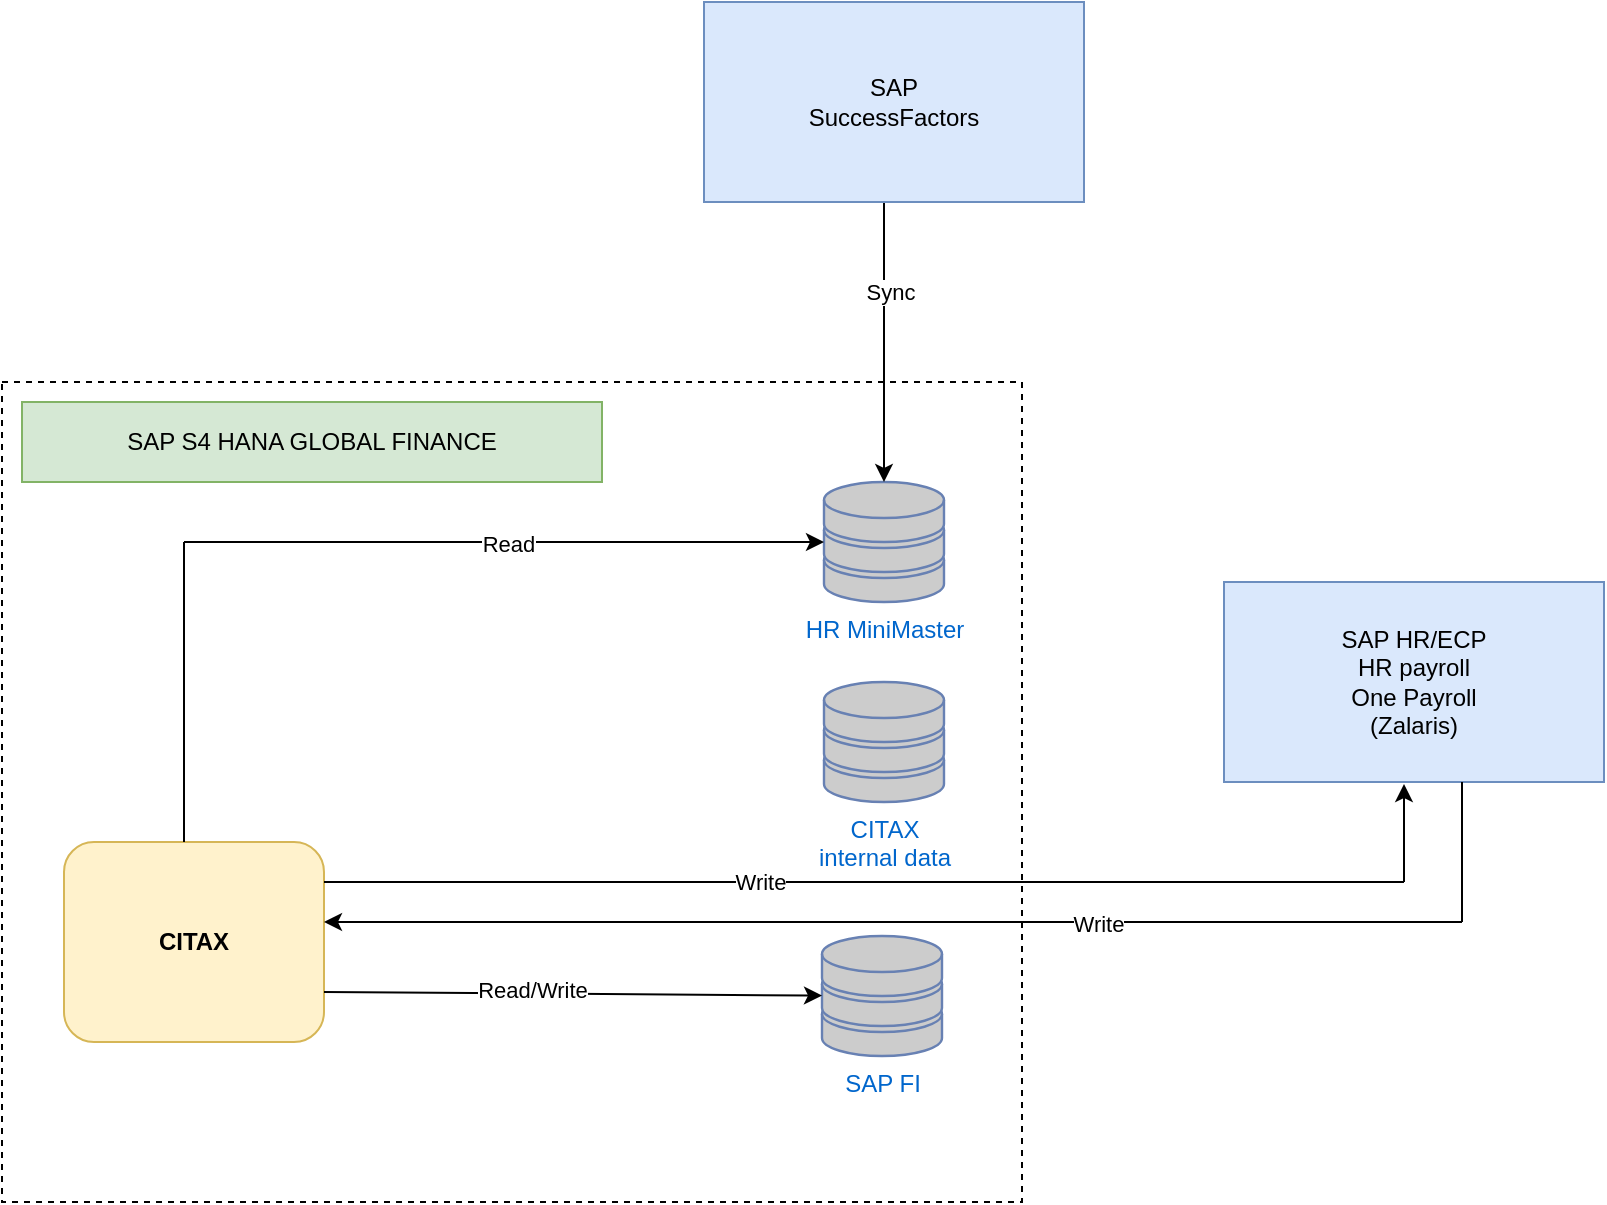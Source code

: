 <mxfile version="24.4.4" type="github">
  <diagram name="Page-1" id="zfTjI8WcwbnsPYdUN4xr">
    <mxGraphModel dx="1526" dy="871" grid="1" gridSize="10" guides="1" tooltips="1" connect="1" arrows="1" fold="1" page="1" pageScale="1" pageWidth="850" pageHeight="1100" math="0" shadow="0">
      <root>
        <mxCell id="0" />
        <mxCell id="1" parent="0" />
        <mxCell id="ep3JryJ_v5VzPEV-v2Qk-10" value="" style="rounded=0;whiteSpace=wrap;html=1;fillColor=none;dashed=1;labelBackgroundColor=none;" vertex="1" parent="1">
          <mxGeometry x="30" y="280" width="510" height="410" as="geometry" />
        </mxCell>
        <mxCell id="ep3JryJ_v5VzPEV-v2Qk-11" value="HR MiniMaster" style="fontColor=#0066CC;verticalAlign=top;verticalLabelPosition=bottom;labelPosition=center;align=center;html=1;outlineConnect=0;fillColor=#CCCCCC;strokeColor=#6881B3;gradientColor=none;gradientDirection=north;strokeWidth=2;shape=mxgraph.networks.storage;" vertex="1" parent="1">
          <mxGeometry x="441" y="330" width="60" height="60" as="geometry" />
        </mxCell>
        <mxCell id="ep3JryJ_v5VzPEV-v2Qk-14" value="&lt;b&gt;CITAX&lt;/b&gt;" style="rounded=1;whiteSpace=wrap;html=1;fillColor=#fff2cc;strokeColor=#d6b656;" vertex="1" parent="1">
          <mxGeometry x="61" y="510" width="130" height="100" as="geometry" />
        </mxCell>
        <mxCell id="ep3JryJ_v5VzPEV-v2Qk-20" value="SAP FI" style="fontColor=#0066CC;verticalAlign=top;verticalLabelPosition=bottom;labelPosition=center;align=center;html=1;outlineConnect=0;fillColor=#CCCCCC;strokeColor=#6881B3;gradientColor=none;gradientDirection=north;strokeWidth=2;shape=mxgraph.networks.storage;" vertex="1" parent="1">
          <mxGeometry x="440" y="557" width="60" height="60" as="geometry" />
        </mxCell>
        <mxCell id="ep3JryJ_v5VzPEV-v2Qk-25" value="" style="endArrow=classic;html=1;rounded=0;exitX=0.5;exitY=1;exitDx=0;exitDy=0;" edge="1" parent="1" target="ep3JryJ_v5VzPEV-v2Qk-11">
          <mxGeometry width="50" height="50" relative="1" as="geometry">
            <mxPoint x="471" y="150" as="sourcePoint" />
            <mxPoint x="621" y="170" as="targetPoint" />
          </mxGeometry>
        </mxCell>
        <mxCell id="ep3JryJ_v5VzPEV-v2Qk-33" value="Sync" style="edgeLabel;html=1;align=center;verticalAlign=middle;resizable=0;points=[];" vertex="1" connectable="0" parent="ep3JryJ_v5VzPEV-v2Qk-25">
          <mxGeometry x="-0.072" y="3" relative="1" as="geometry">
            <mxPoint y="1" as="offset" />
          </mxGeometry>
        </mxCell>
        <mxCell id="ep3JryJ_v5VzPEV-v2Qk-28" value="" style="endArrow=none;html=1;rounded=0;" edge="1" parent="1">
          <mxGeometry width="50" height="50" relative="1" as="geometry">
            <mxPoint x="121" y="510" as="sourcePoint" />
            <mxPoint x="121" y="360" as="targetPoint" />
          </mxGeometry>
        </mxCell>
        <mxCell id="ep3JryJ_v5VzPEV-v2Qk-29" value="" style="endArrow=classic;html=1;rounded=0;entryX=0;entryY=0.5;entryDx=0;entryDy=0;entryPerimeter=0;" edge="1" parent="1" target="ep3JryJ_v5VzPEV-v2Qk-11">
          <mxGeometry width="50" height="50" relative="1" as="geometry">
            <mxPoint x="121" y="360" as="sourcePoint" />
            <mxPoint x="171" y="310" as="targetPoint" />
          </mxGeometry>
        </mxCell>
        <mxCell id="ep3JryJ_v5VzPEV-v2Qk-32" value="Read" style="edgeLabel;html=1;align=center;verticalAlign=middle;resizable=0;points=[];" vertex="1" connectable="0" parent="ep3JryJ_v5VzPEV-v2Qk-29">
          <mxGeometry x="0.008" y="-1" relative="1" as="geometry">
            <mxPoint as="offset" />
          </mxGeometry>
        </mxCell>
        <mxCell id="ep3JryJ_v5VzPEV-v2Qk-30" value="" style="endArrow=classic;html=1;rounded=0;exitX=1;exitY=0.75;exitDx=0;exitDy=0;" edge="1" parent="1" source="ep3JryJ_v5VzPEV-v2Qk-14" target="ep3JryJ_v5VzPEV-v2Qk-20">
          <mxGeometry width="50" height="50" relative="1" as="geometry">
            <mxPoint x="191" y="550" as="sourcePoint" />
            <mxPoint x="241" y="500" as="targetPoint" />
          </mxGeometry>
        </mxCell>
        <mxCell id="ep3JryJ_v5VzPEV-v2Qk-31" value="Read/Write" style="edgeLabel;html=1;align=center;verticalAlign=middle;resizable=0;points=[];" vertex="1" connectable="0" parent="ep3JryJ_v5VzPEV-v2Qk-30">
          <mxGeometry x="-0.167" y="2" relative="1" as="geometry">
            <mxPoint as="offset" />
          </mxGeometry>
        </mxCell>
        <mxCell id="ep3JryJ_v5VzPEV-v2Qk-36" value="SAP HR/ECP&lt;div&gt;HR payroll&lt;/div&gt;&lt;div&gt;One Payroll&lt;/div&gt;&lt;div&gt;(Zalaris)&lt;/div&gt;" style="rounded=0;whiteSpace=wrap;html=1;fillColor=#dae8fc;strokeColor=#6c8ebf;" vertex="1" parent="1">
          <mxGeometry x="641" y="380" width="190" height="100" as="geometry" />
        </mxCell>
        <mxCell id="ep3JryJ_v5VzPEV-v2Qk-38" value="" style="endArrow=none;html=1;rounded=0;" edge="1" parent="1">
          <mxGeometry width="50" height="50" relative="1" as="geometry">
            <mxPoint x="191" y="530" as="sourcePoint" />
            <mxPoint x="731" y="530" as="targetPoint" />
          </mxGeometry>
        </mxCell>
        <mxCell id="ep3JryJ_v5VzPEV-v2Qk-44" value="Write" style="edgeLabel;html=1;align=center;verticalAlign=middle;resizable=0;points=[];" vertex="1" connectable="0" parent="ep3JryJ_v5VzPEV-v2Qk-38">
          <mxGeometry x="-0.194" relative="1" as="geometry">
            <mxPoint as="offset" />
          </mxGeometry>
        </mxCell>
        <mxCell id="ep3JryJ_v5VzPEV-v2Qk-39" value="" style="endArrow=classic;html=1;rounded=0;entryX=0.5;entryY=1;entryDx=0;entryDy=0;" edge="1" parent="1">
          <mxGeometry width="50" height="50" relative="1" as="geometry">
            <mxPoint x="731" y="530" as="sourcePoint" />
            <mxPoint x="731" y="481" as="targetPoint" />
          </mxGeometry>
        </mxCell>
        <mxCell id="ep3JryJ_v5VzPEV-v2Qk-40" value="SAP&lt;div&gt;SuccessFactors&lt;/div&gt;" style="rounded=0;whiteSpace=wrap;html=1;fillColor=#dae8fc;strokeColor=#6c8ebf;" vertex="1" parent="1">
          <mxGeometry x="381" y="90" width="190" height="100" as="geometry" />
        </mxCell>
        <mxCell id="ep3JryJ_v5VzPEV-v2Qk-41" value="CITAX&lt;div&gt;internal data&lt;/div&gt;" style="fontColor=#0066CC;verticalAlign=top;verticalLabelPosition=bottom;labelPosition=center;align=center;html=1;outlineConnect=0;fillColor=#CCCCCC;strokeColor=#6881B3;gradientColor=none;gradientDirection=north;strokeWidth=2;shape=mxgraph.networks.storage;" vertex="1" parent="1">
          <mxGeometry x="441" y="430" width="60" height="60" as="geometry" />
        </mxCell>
        <mxCell id="ep3JryJ_v5VzPEV-v2Qk-42" value="SAP S4 HANA GLOBAL FINANCE" style="rounded=0;whiteSpace=wrap;html=1;fillColor=#d5e8d4;strokeColor=#82b366;" vertex="1" parent="1">
          <mxGeometry x="40" y="290" width="290" height="40" as="geometry" />
        </mxCell>
        <mxCell id="ep3JryJ_v5VzPEV-v2Qk-45" value="" style="endArrow=classic;html=1;rounded=0;entryX=1;entryY=0.25;entryDx=0;entryDy=0;" edge="1" parent="1">
          <mxGeometry width="50" height="50" relative="1" as="geometry">
            <mxPoint x="760" y="550" as="sourcePoint" />
            <mxPoint x="191.0" y="550" as="targetPoint" />
          </mxGeometry>
        </mxCell>
        <mxCell id="ep3JryJ_v5VzPEV-v2Qk-46" value="Write" style="edgeLabel;html=1;align=center;verticalAlign=middle;resizable=0;points=[];" vertex="1" connectable="0" parent="ep3JryJ_v5VzPEV-v2Qk-45">
          <mxGeometry x="-0.36" y="1" relative="1" as="geometry">
            <mxPoint as="offset" />
          </mxGeometry>
        </mxCell>
        <mxCell id="ep3JryJ_v5VzPEV-v2Qk-49" value="" style="endArrow=none;html=1;rounded=0;" edge="1" parent="1">
          <mxGeometry width="50" height="50" relative="1" as="geometry">
            <mxPoint x="760" y="550" as="sourcePoint" />
            <mxPoint x="760" y="480" as="targetPoint" />
          </mxGeometry>
        </mxCell>
      </root>
    </mxGraphModel>
  </diagram>
</mxfile>
